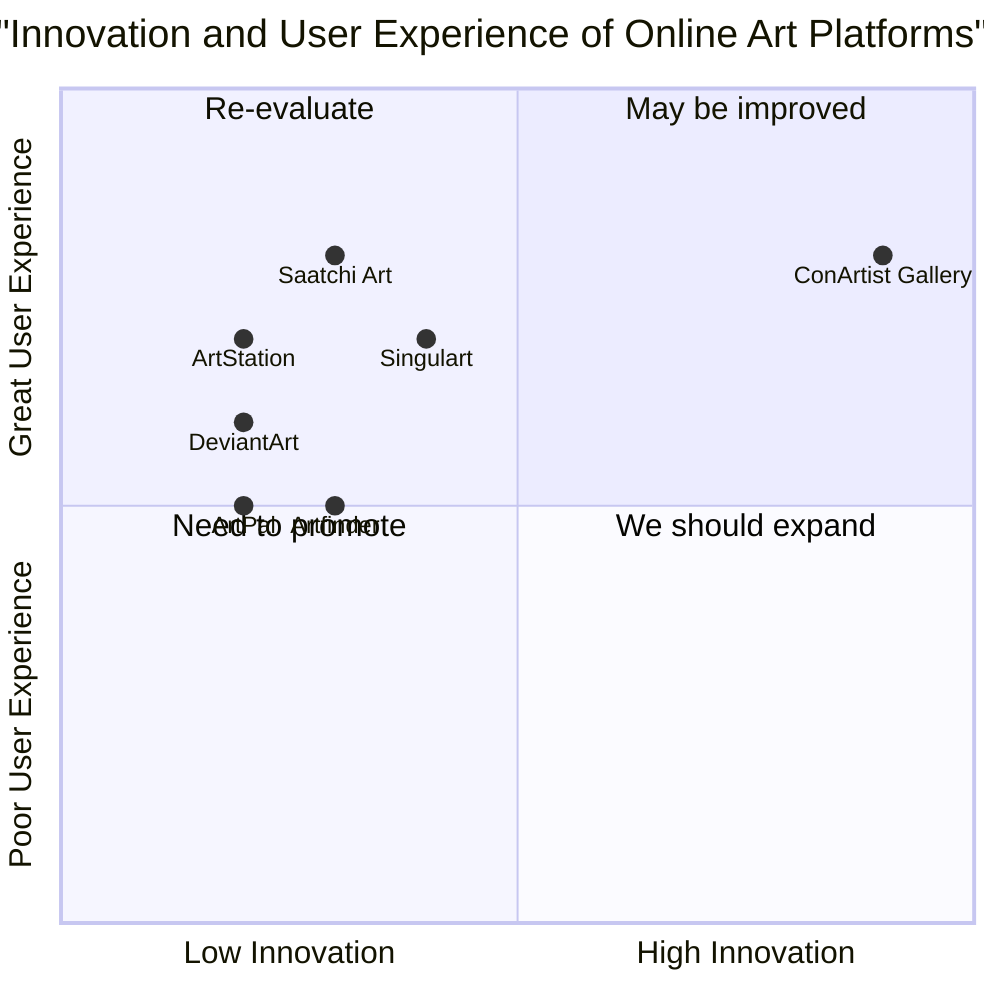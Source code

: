 quadrantChart
    title "Innovation and User Experience of Online Art Platforms"
    x-axis "Low Innovation" --> "High Innovation"
    y-axis "Poor User Experience" --> "Great User Experience"
    quadrant-1 "May be improved"
    quadrant-2 "Re-evaluate"
    quadrant-3 "Need to promote"
    quadrant-4 "We should expand"
    "ArtStation": [0.2, 0.7]
    "Saatchi Art": [0.3, 0.8]
    "DeviantArt": [0.2, 0.6]
    "Artfinder": [0.3, 0.5]
    "Singulart": [0.4, 0.7]
    "ArtPal": [0.2, 0.5]
    "ConArtist Gallery": [0.9, 0.8]
